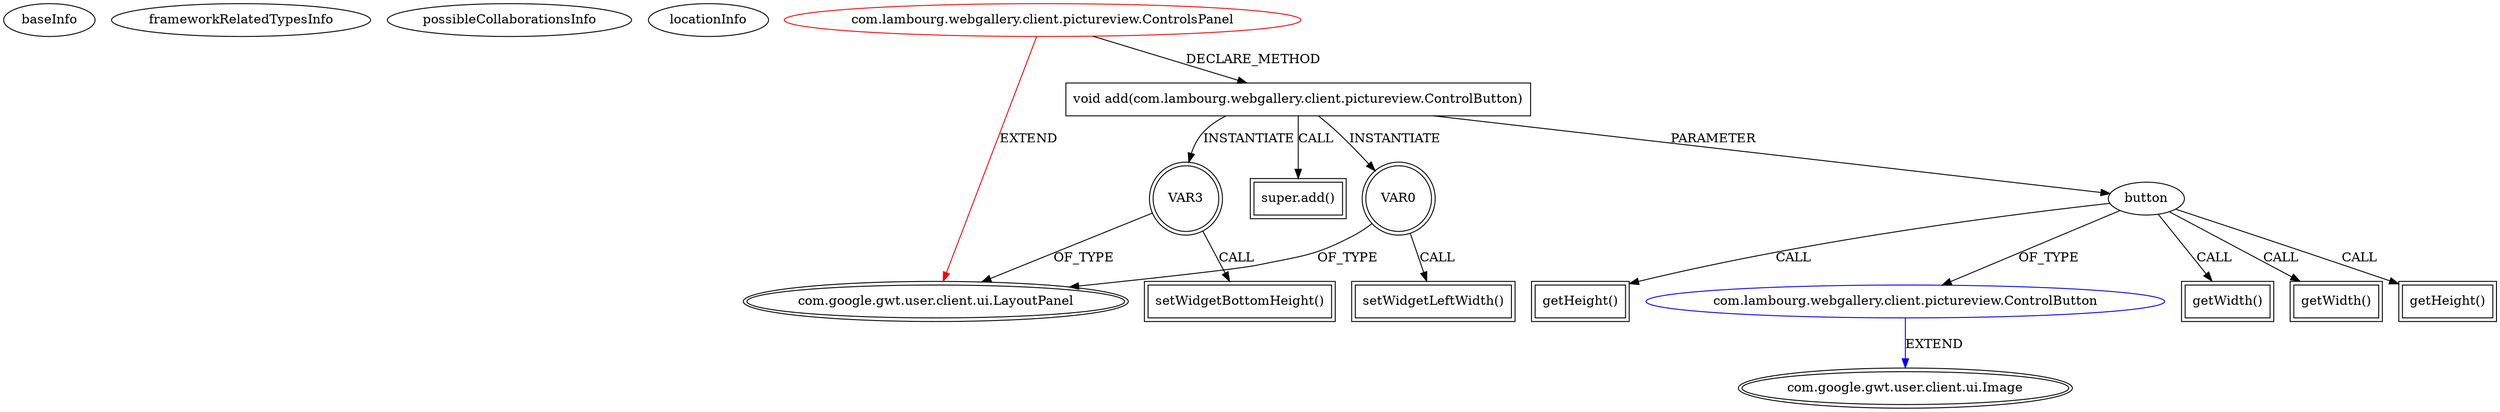 digraph {
baseInfo[graphId=3579,category="extension_graph",isAnonymous=false,possibleRelation=true]
frameworkRelatedTypesInfo[0="com.google.gwt.user.client.ui.LayoutPanel"]
possibleCollaborationsInfo[0="3579~CLIENT_METHOD_DECLARATION-PARAMETER_DECLARATION-~com.google.gwt.user.client.ui.LayoutPanel ~com.google.gwt.user.client.ui.Image ~false~false"]
locationInfo[projectName="lambourg-WebGallery",filePath="/lambourg-WebGallery/WebGallery-master/client/src/com/lambourg/webgallery/client/pictureview/ControlsPanel.java",contextSignature="ControlsPanel",graphId="3579"]
0[label="com.lambourg.webgallery.client.pictureview.ControlsPanel",vertexType="ROOT_CLIENT_CLASS_DECLARATION",isFrameworkType=false,color=red]
1[label="com.google.gwt.user.client.ui.LayoutPanel",vertexType="FRAMEWORK_CLASS_TYPE",isFrameworkType=true,peripheries=2]
2[label="void add(com.lambourg.webgallery.client.pictureview.ControlButton)",vertexType="CLIENT_METHOD_DECLARATION",isFrameworkType=false,shape=box]
3[label="button",vertexType="PARAMETER_DECLARATION",isFrameworkType=false]
4[label="com.lambourg.webgallery.client.pictureview.ControlButton",vertexType="REFERENCE_CLIENT_CLASS_DECLARATION",isFrameworkType=false,color=blue]
5[label="com.google.gwt.user.client.ui.Image",vertexType="FRAMEWORK_CLASS_TYPE",isFrameworkType=true,peripheries=2]
6[label="super.add()",vertexType="SUPER_CALL",isFrameworkType=true,peripheries=2,shape=box]
7[label="VAR0",vertexType="VARIABLE_EXPRESION",isFrameworkType=true,peripheries=2,shape=circle]
8[label="setWidgetLeftWidth()",vertexType="INSIDE_CALL",isFrameworkType=true,peripheries=2,shape=box]
11[label="getWidth()",vertexType="INSIDE_CALL",isFrameworkType=true,peripheries=2,shape=box]
13[label="getWidth()",vertexType="INSIDE_CALL",isFrameworkType=true,peripheries=2,shape=box]
14[label="VAR3",vertexType="VARIABLE_EXPRESION",isFrameworkType=true,peripheries=2,shape=circle]
15[label="setWidgetBottomHeight()",vertexType="INSIDE_CALL",isFrameworkType=true,peripheries=2,shape=box]
18[label="getHeight()",vertexType="INSIDE_CALL",isFrameworkType=true,peripheries=2,shape=box]
20[label="getHeight()",vertexType="INSIDE_CALL",isFrameworkType=true,peripheries=2,shape=box]
0->1[label="EXTEND",color=red]
0->2[label="DECLARE_METHOD"]
4->5[label="EXTEND",color=blue]
3->4[label="OF_TYPE"]
2->3[label="PARAMETER"]
2->6[label="CALL"]
2->7[label="INSTANTIATE"]
7->1[label="OF_TYPE"]
7->8[label="CALL"]
3->11[label="CALL"]
3->13[label="CALL"]
2->14[label="INSTANTIATE"]
14->1[label="OF_TYPE"]
14->15[label="CALL"]
3->18[label="CALL"]
3->20[label="CALL"]
}
